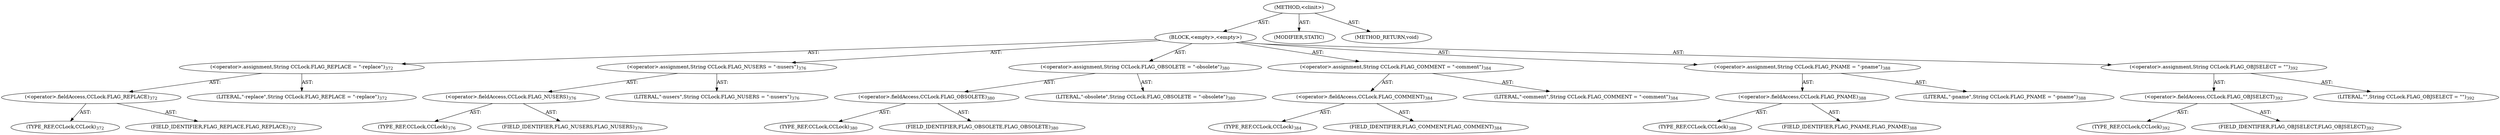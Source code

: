 digraph "&lt;clinit&gt;" {  
"111669149715" [label = <(METHOD,&lt;clinit&gt;)> ]
"25769803809" [label = <(BLOCK,&lt;empty&gt;,&lt;empty&gt;)> ]
"30064771177" [label = <(&lt;operator&gt;.assignment,String CCLock.FLAG_REPLACE = &quot;-replace&quot;)<SUB>372</SUB>> ]
"30064771178" [label = <(&lt;operator&gt;.fieldAccess,CCLock.FLAG_REPLACE)<SUB>372</SUB>> ]
"180388626438" [label = <(TYPE_REF,CCLock,CCLock)<SUB>372</SUB>> ]
"55834574873" [label = <(FIELD_IDENTIFIER,FLAG_REPLACE,FLAG_REPLACE)<SUB>372</SUB>> ]
"90194313229" [label = <(LITERAL,&quot;-replace&quot;,String CCLock.FLAG_REPLACE = &quot;-replace&quot;)<SUB>372</SUB>> ]
"30064771179" [label = <(&lt;operator&gt;.assignment,String CCLock.FLAG_NUSERS = &quot;-nusers&quot;)<SUB>376</SUB>> ]
"30064771180" [label = <(&lt;operator&gt;.fieldAccess,CCLock.FLAG_NUSERS)<SUB>376</SUB>> ]
"180388626439" [label = <(TYPE_REF,CCLock,CCLock)<SUB>376</SUB>> ]
"55834574874" [label = <(FIELD_IDENTIFIER,FLAG_NUSERS,FLAG_NUSERS)<SUB>376</SUB>> ]
"90194313230" [label = <(LITERAL,&quot;-nusers&quot;,String CCLock.FLAG_NUSERS = &quot;-nusers&quot;)<SUB>376</SUB>> ]
"30064771181" [label = <(&lt;operator&gt;.assignment,String CCLock.FLAG_OBSOLETE = &quot;-obsolete&quot;)<SUB>380</SUB>> ]
"30064771182" [label = <(&lt;operator&gt;.fieldAccess,CCLock.FLAG_OBSOLETE)<SUB>380</SUB>> ]
"180388626440" [label = <(TYPE_REF,CCLock,CCLock)<SUB>380</SUB>> ]
"55834574875" [label = <(FIELD_IDENTIFIER,FLAG_OBSOLETE,FLAG_OBSOLETE)<SUB>380</SUB>> ]
"90194313231" [label = <(LITERAL,&quot;-obsolete&quot;,String CCLock.FLAG_OBSOLETE = &quot;-obsolete&quot;)<SUB>380</SUB>> ]
"30064771183" [label = <(&lt;operator&gt;.assignment,String CCLock.FLAG_COMMENT = &quot;-comment&quot;)<SUB>384</SUB>> ]
"30064771184" [label = <(&lt;operator&gt;.fieldAccess,CCLock.FLAG_COMMENT)<SUB>384</SUB>> ]
"180388626441" [label = <(TYPE_REF,CCLock,CCLock)<SUB>384</SUB>> ]
"55834574876" [label = <(FIELD_IDENTIFIER,FLAG_COMMENT,FLAG_COMMENT)<SUB>384</SUB>> ]
"90194313232" [label = <(LITERAL,&quot;-comment&quot;,String CCLock.FLAG_COMMENT = &quot;-comment&quot;)<SUB>384</SUB>> ]
"30064771185" [label = <(&lt;operator&gt;.assignment,String CCLock.FLAG_PNAME = &quot;-pname&quot;)<SUB>388</SUB>> ]
"30064771186" [label = <(&lt;operator&gt;.fieldAccess,CCLock.FLAG_PNAME)<SUB>388</SUB>> ]
"180388626442" [label = <(TYPE_REF,CCLock,CCLock)<SUB>388</SUB>> ]
"55834574877" [label = <(FIELD_IDENTIFIER,FLAG_PNAME,FLAG_PNAME)<SUB>388</SUB>> ]
"90194313233" [label = <(LITERAL,&quot;-pname&quot;,String CCLock.FLAG_PNAME = &quot;-pname&quot;)<SUB>388</SUB>> ]
"30064771187" [label = <(&lt;operator&gt;.assignment,String CCLock.FLAG_OBJSELECT = &quot;&quot;)<SUB>392</SUB>> ]
"30064771188" [label = <(&lt;operator&gt;.fieldAccess,CCLock.FLAG_OBJSELECT)<SUB>392</SUB>> ]
"180388626443" [label = <(TYPE_REF,CCLock,CCLock)<SUB>392</SUB>> ]
"55834574878" [label = <(FIELD_IDENTIFIER,FLAG_OBJSELECT,FLAG_OBJSELECT)<SUB>392</SUB>> ]
"90194313234" [label = <(LITERAL,&quot;&quot;,String CCLock.FLAG_OBJSELECT = &quot;&quot;)<SUB>392</SUB>> ]
"133143986232" [label = <(MODIFIER,STATIC)> ]
"128849018899" [label = <(METHOD_RETURN,void)> ]
  "111669149715" -> "25769803809"  [ label = "AST: "] 
  "111669149715" -> "133143986232"  [ label = "AST: "] 
  "111669149715" -> "128849018899"  [ label = "AST: "] 
  "25769803809" -> "30064771177"  [ label = "AST: "] 
  "25769803809" -> "30064771179"  [ label = "AST: "] 
  "25769803809" -> "30064771181"  [ label = "AST: "] 
  "25769803809" -> "30064771183"  [ label = "AST: "] 
  "25769803809" -> "30064771185"  [ label = "AST: "] 
  "25769803809" -> "30064771187"  [ label = "AST: "] 
  "30064771177" -> "30064771178"  [ label = "AST: "] 
  "30064771177" -> "90194313229"  [ label = "AST: "] 
  "30064771178" -> "180388626438"  [ label = "AST: "] 
  "30064771178" -> "55834574873"  [ label = "AST: "] 
  "30064771179" -> "30064771180"  [ label = "AST: "] 
  "30064771179" -> "90194313230"  [ label = "AST: "] 
  "30064771180" -> "180388626439"  [ label = "AST: "] 
  "30064771180" -> "55834574874"  [ label = "AST: "] 
  "30064771181" -> "30064771182"  [ label = "AST: "] 
  "30064771181" -> "90194313231"  [ label = "AST: "] 
  "30064771182" -> "180388626440"  [ label = "AST: "] 
  "30064771182" -> "55834574875"  [ label = "AST: "] 
  "30064771183" -> "30064771184"  [ label = "AST: "] 
  "30064771183" -> "90194313232"  [ label = "AST: "] 
  "30064771184" -> "180388626441"  [ label = "AST: "] 
  "30064771184" -> "55834574876"  [ label = "AST: "] 
  "30064771185" -> "30064771186"  [ label = "AST: "] 
  "30064771185" -> "90194313233"  [ label = "AST: "] 
  "30064771186" -> "180388626442"  [ label = "AST: "] 
  "30064771186" -> "55834574877"  [ label = "AST: "] 
  "30064771187" -> "30064771188"  [ label = "AST: "] 
  "30064771187" -> "90194313234"  [ label = "AST: "] 
  "30064771188" -> "180388626443"  [ label = "AST: "] 
  "30064771188" -> "55834574878"  [ label = "AST: "] 
}
